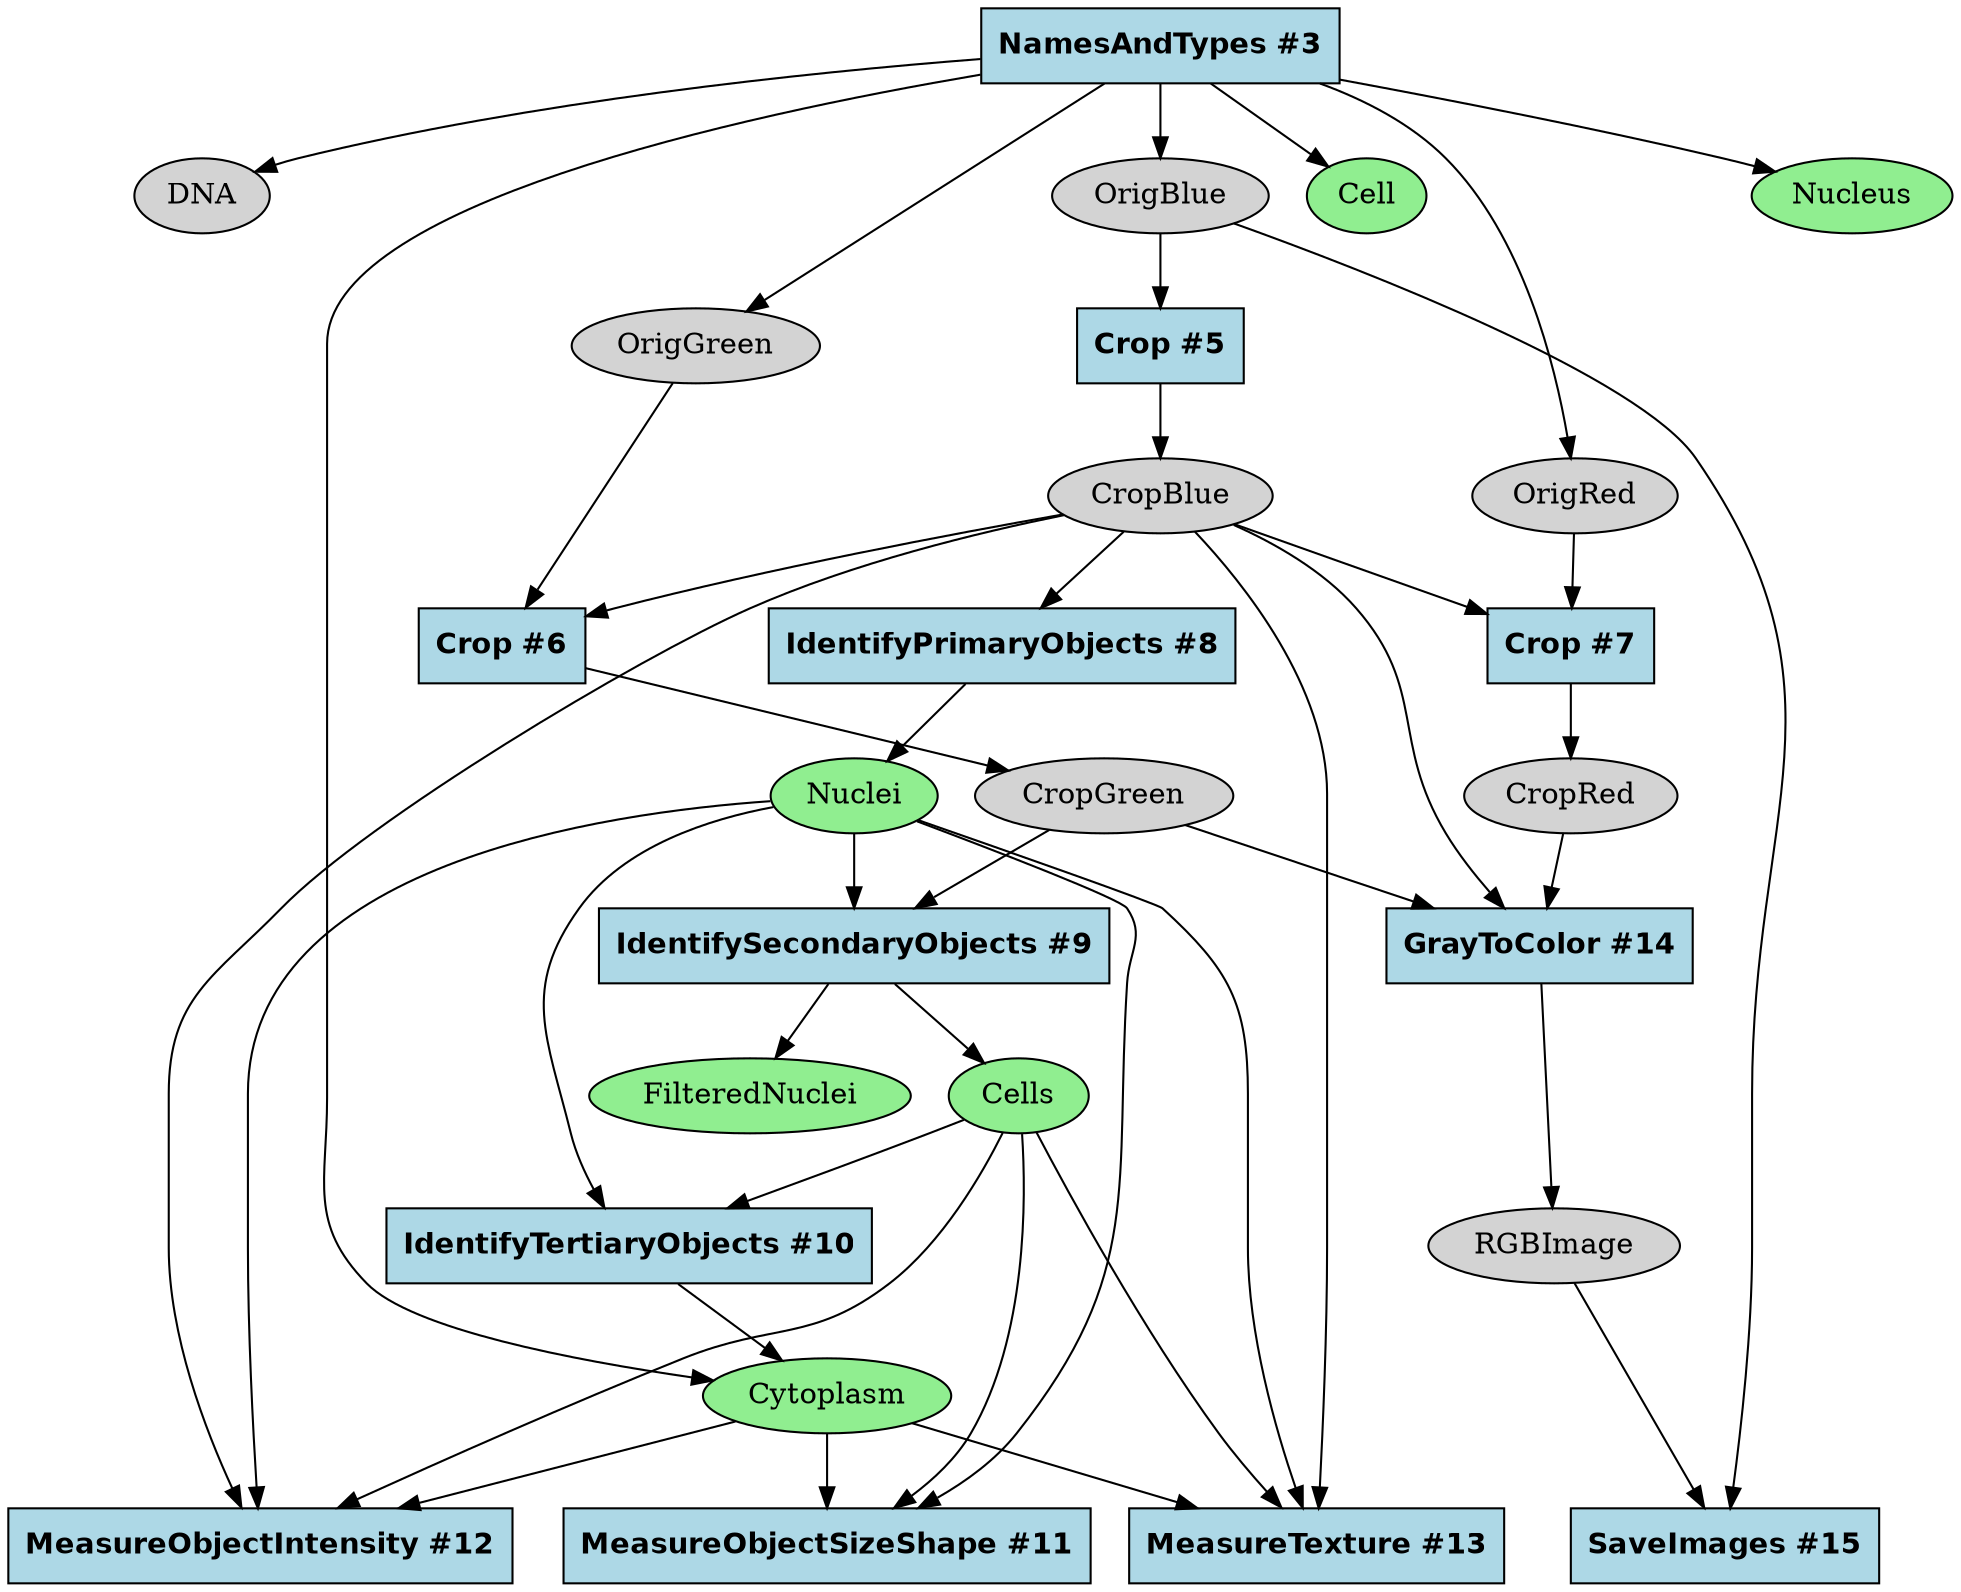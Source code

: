 strict digraph {
Crop_332d8a68 [type=module, label="Crop #7", module_name=Crop, module_num=7, original_num=7, stable_id="Crop_332d8a68", enabled=True, shape=box, style=filled, fontname="Helvetica-Bold", fillcolor=lightblue];
Crop_3828b249 [type=module, label="Crop #5", module_name=Crop, module_num=5, original_num=5, stable_id="Crop_3828b249", enabled=True, shape=box, style=filled, fontname="Helvetica-Bold", fillcolor=lightblue];
Crop_39198e21 [type=module, label="Crop #6", module_name=Crop, module_num=6, original_num=6, stable_id="Crop_39198e21", enabled=True, shape=box, style=filled, fontname="Helvetica-Bold", fillcolor=lightblue];
GrayToColor_dc85e759 [type=module, label="GrayToColor #14", module_name=GrayToColor, module_num=14, original_num=14, stable_id="GrayToColor_dc85e759", enabled=True, shape=box, style=filled, fontname="Helvetica-Bold", fillcolor=lightblue];
IdentifyPrimaryObjects_b59141d4 [type=module, label="IdentifyPrimaryObjects #8", module_name=IdentifyPrimaryObjects, module_num=8, original_num=8, stable_id="IdentifyPrimaryObjects_b59141d4", enabled=True, shape=box, style=filled, fontname="Helvetica-Bold", fillcolor=lightblue];
IdentifySecondaryObjects_617cabe9 [type=module, label="IdentifySecondaryObjects #9", module_name=IdentifySecondaryObjects, module_num=9, original_num=9, stable_id="IdentifySecondaryObjects_617cabe9", enabled=True, shape=box, style=filled, fontname="Helvetica-Bold", fillcolor=lightblue];
IdentifyTertiaryObjects_ac7b69a9 [type=module, label="IdentifyTertiaryObjects #10", module_name=IdentifyTertiaryObjects, module_num=10, original_num=10, stable_id="IdentifyTertiaryObjects_ac7b69a9", enabled=True, shape=box, style=filled, fontname="Helvetica-Bold", fillcolor=lightblue];
MeasureObjectIntensity_493d53fb [type=module, label="MeasureObjectIntensity #12", module_name=MeasureObjectIntensity, module_num=12, original_num=12, stable_id="MeasureObjectIntensity_493d53fb", enabled=True, shape=box, style=filled, fontname="Helvetica-Bold", fillcolor=lightblue];
MeasureObjectSizeShape_33e152a1 [type=module, label="MeasureObjectSizeShape #11", module_name=MeasureObjectSizeShape, module_num=11, original_num=11, stable_id="MeasureObjectSizeShape_33e152a1", enabled=True, shape=box, style=filled, fontname="Helvetica-Bold", fillcolor=lightblue];
MeasureTexture_493d53fb [type=module, label="MeasureTexture #13", module_name=MeasureTexture, module_num=13, original_num=13, stable_id="MeasureTexture_493d53fb", enabled=True, shape=box, style=filled, fontname="Helvetica-Bold", fillcolor=lightblue];
NamesAndTypes_a64add3 [type=module, label="NamesAndTypes #3", module_name=NamesAndTypes, module_num=3, original_num=3, stable_id="NamesAndTypes_a64add3", enabled=True, shape=box, style=filled, fontname="Helvetica-Bold", fillcolor=lightblue];
SaveImages_c2b508af [type=module, label="SaveImages #15", module_name=SaveImages, module_num=15, original_num=15, stable_id="SaveImages_c2b508af", enabled=True, shape=box, style=filled, fontname="Helvetica-Bold", fillcolor=lightblue];
image__CropBlue [type=image, label=CropBlue, shape=ellipse, style=filled, fillcolor=lightgray];
image__CropGreen [type=image, label=CropGreen, shape=ellipse, style=filled, fillcolor=lightgray];
image__CropRed [type=image, label=CropRed, shape=ellipse, style=filled, fillcolor=lightgray];
image__DNA [type=image, label=DNA, shape=ellipse, style=filled, fillcolor=lightgray];
image__OrigBlue [type=image, label=OrigBlue, shape=ellipse, style=filled, fillcolor=lightgray];
image__OrigGreen [type=image, label=OrigGreen, shape=ellipse, style=filled, fillcolor=lightgray];
image__OrigRed [type=image, label=OrigRed, shape=ellipse, style=filled, fillcolor=lightgray];
image__RGBImage [type=image, label=RGBImage, shape=ellipse, style=filled, fillcolor=lightgray];
object__Cell [type=object, label=Cell, shape=ellipse, style=filled, fillcolor=lightgreen];
object__Cells [type=object, label=Cells, shape=ellipse, style=filled, fillcolor=lightgreen];
object__Cytoplasm [type=object, label=Cytoplasm, shape=ellipse, style=filled, fillcolor=lightgreen];
object__FilteredNuclei [type=object, label=FilteredNuclei, shape=ellipse, style=filled, fillcolor=lightgreen];
object__Nuclei [type=object, label=Nuclei, shape=ellipse, style=filled, fillcolor=lightgreen];
object__Nucleus [type=object, label=Nucleus, shape=ellipse, style=filled, fillcolor=lightgreen];
Crop_332d8a68 -> image__CropRed [type="image_output"];
Crop_3828b249 -> image__CropBlue [type="image_output"];
Crop_39198e21 -> image__CropGreen [type="image_output"];
GrayToColor_dc85e759 -> image__RGBImage [type="image_output"];
IdentifyPrimaryObjects_b59141d4 -> object__Nuclei [type="object_output"];
IdentifySecondaryObjects_617cabe9 -> object__Cells [type="object_output"];
IdentifySecondaryObjects_617cabe9 -> object__FilteredNuclei [type="object_output"];
IdentifyTertiaryObjects_ac7b69a9 -> object__Cytoplasm [type="object_output"];
NamesAndTypes_a64add3 -> image__DNA [type="image_output"];
NamesAndTypes_a64add3 -> image__OrigBlue [type="image_output"];
NamesAndTypes_a64add3 -> image__OrigGreen [type="image_output"];
NamesAndTypes_a64add3 -> image__OrigRed [type="image_output"];
NamesAndTypes_a64add3 -> object__Cell [type="object_output"];
NamesAndTypes_a64add3 -> object__Cytoplasm [type="object_output"];
NamesAndTypes_a64add3 -> object__Nucleus [type="object_output"];
image__CropBlue -> Crop_332d8a68 [type="image_input"];
image__CropBlue -> Crop_39198e21 [type="image_input"];
image__CropBlue -> GrayToColor_dc85e759 [type="image_input"];
image__CropBlue -> IdentifyPrimaryObjects_b59141d4 [type="image_input"];
image__CropBlue -> MeasureObjectIntensity_493d53fb [type="image_list_input"];
image__CropBlue -> MeasureTexture_493d53fb [type="image_list_input"];
image__CropGreen -> GrayToColor_dc85e759 [type="image_input"];
image__CropGreen -> IdentifySecondaryObjects_617cabe9 [type="image_input"];
image__CropRed -> GrayToColor_dc85e759 [type="image_input"];
image__OrigBlue -> Crop_3828b249 [type="image_input"];
image__OrigBlue -> SaveImages_c2b508af [type="image_input"];
image__OrigGreen -> Crop_39198e21 [type="image_input"];
image__OrigRed -> Crop_332d8a68 [type="image_input"];
image__RGBImage -> SaveImages_c2b508af [type="image_input"];
object__Cells -> IdentifyTertiaryObjects_ac7b69a9 [type="object_input"];
object__Cells -> MeasureObjectIntensity_493d53fb [type="object_list_input"];
object__Cells -> MeasureObjectSizeShape_33e152a1 [type="object_list_input"];
object__Cells -> MeasureTexture_493d53fb [type="object_list_input"];
object__Cytoplasm -> MeasureObjectIntensity_493d53fb [type="object_list_input"];
object__Cytoplasm -> MeasureObjectSizeShape_33e152a1 [type="object_list_input"];
object__Cytoplasm -> MeasureTexture_493d53fb [type="object_list_input"];
object__Nuclei -> IdentifySecondaryObjects_617cabe9 [type="object_input"];
object__Nuclei -> IdentifyTertiaryObjects_ac7b69a9 [type="object_input"];
object__Nuclei -> MeasureObjectIntensity_493d53fb [type="object_list_input"];
object__Nuclei -> MeasureObjectSizeShape_33e152a1 [type="object_list_input"];
object__Nuclei -> MeasureTexture_493d53fb [type="object_list_input"];

  {rank = max; MeasureObjectSizeShape_33e152a1; MeasureObjectIntensity_493d53fb; MeasureTexture_493d53fb; SaveImages_c2b508af;}
}
